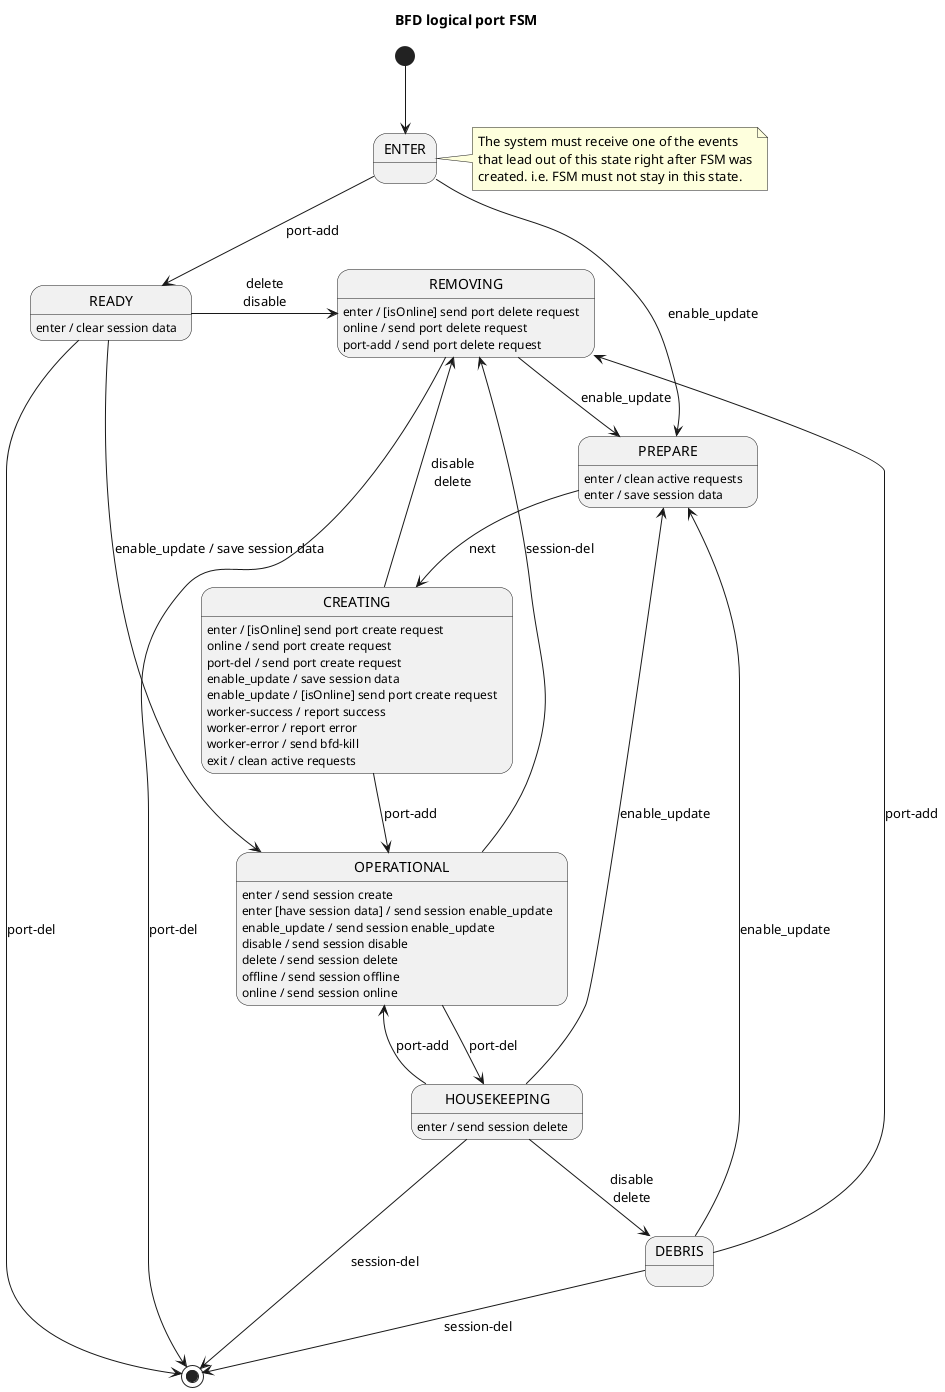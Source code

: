 Internal data:
* session data

Input signals
* port-add
* port-del
* enable_update (ISL-FSM)
* disable (ISL-FSM)
* delete
* session-del
* online
* offline
* worker-success
* worker-error

@startuml
title BFD logical port FSM

[*] --> ENTER
note right of ENTER
    The system must receive one of the events
    that lead out of this state right after FSM was
    created. i.e. FSM must not stay in this state.
end note

ENTER --> PREPARE : enable_update
ENTER --> READY : port-add

PREPARE --> CREATING : next
PREPARE: enter / clean active requests
PREPARE: enter / save session data

READY --> OPERATIONAL : enable_update / save session data
READY -> REMOVING : delete\ndisable
READY --> [*] : port-del
READY : enter / clear session data

CREATING --> OPERATIONAL : port-add
CREATING --> REMOVING : disable\ndelete
CREATING: enter / [isOnline] send port create request
CREATING: online / send port create request
CREATING: port-del / send port create request
CREATING: enable_update / save session data
CREATING: enable_update / [isOnline] send port create request
CREATING: worker-success / report success
CREATING: worker-error / report error
CREATING: worker-error / send bfd-kill
CREATING: exit / clean active requests

OPERATIONAL --> REMOVING : session-del
OPERATIONAL --> HOUSEKEEPING : port-del
OPERATIONAL: enter / send session create
OPERATIONAL: enter [have session data] / send session enable_update
OPERATIONAL: enable_update / send session enable_update
OPERATIONAL: disable / send session disable
OPERATIONAL: delete / send session delete
OPERATIONAL: offline / send session offline
OPERATIONAL: online / send session online

REMOVING --> PREPARE : enable_update
REMOVING --> [*] : port-del
REMOVING: enter / [isOnline] send port delete request
REMOVING: online / send port delete request
REMOVING: port-add / send port delete request

HOUSEKEEPING --> OPERATIONAL : port-add
HOUSEKEEPING --> [*] : session-del
HOUSEKEEPING --> PREPARE : enable_update
HOUSEKEEPING --> DEBRIS : disable\ndelete
HOUSEKEEPING : enter / send session delete

DEBRIS --> [*] : session-del
DEBRIS --> REMOVING : port-add
DEBRIS --> PREPARE : enable_update

@enduml
